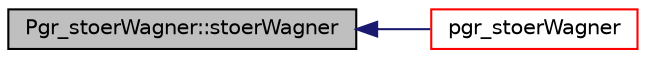 digraph "Pgr_stoerWagner::stoerWagner"
{
  edge [fontname="Helvetica",fontsize="10",labelfontname="Helvetica",labelfontsize="10"];
  node [fontname="Helvetica",fontsize="10",shape=record];
  rankdir="LR";
  Node9 [label="Pgr_stoerWagner::stoerWagner",height=0.2,width=0.4,color="black", fillcolor="grey75", style="filled", fontcolor="black"];
  Node9 -> Node10 [dir="back",color="midnightblue",fontsize="10",style="solid",fontname="Helvetica"];
  Node10 [label="pgr_stoerWagner",height=0.2,width=0.4,color="red", fillcolor="white", style="filled",URL="$stoerWagner__driver_8cpp.html#a81997decd93acc47277c5ac2e1e2cce3"];
}
